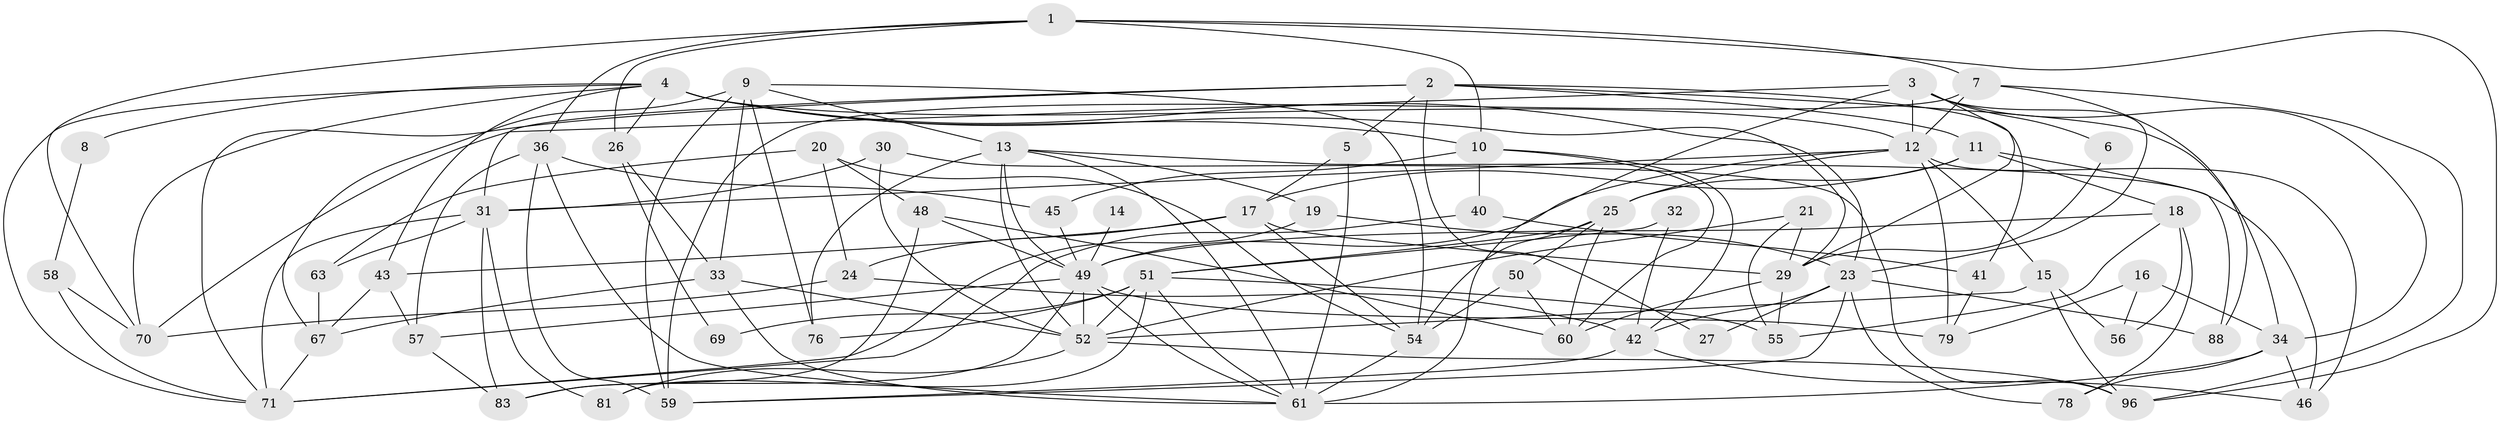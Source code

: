 // original degree distribution, {4: 0.25, 3: 0.3333333333333333, 6: 0.125, 2: 0.10416666666666667, 5: 0.13541666666666666, 7: 0.052083333333333336}
// Generated by graph-tools (version 1.1) at 2025/41/03/06/25 10:41:58]
// undirected, 64 vertices, 153 edges
graph export_dot {
graph [start="1"]
  node [color=gray90,style=filled];
  1 [super="+65"];
  2 [super="+39"];
  3 [super="+82"];
  4 [super="+75"];
  5;
  6;
  7 [super="+86"];
  8;
  9 [super="+28"];
  10 [super="+44"];
  11;
  12 [super="+22"];
  13 [super="+64"];
  14;
  15 [super="+90"];
  16;
  17 [super="+68"];
  18 [super="+92"];
  19;
  20 [super="+87"];
  21;
  23 [super="+47"];
  24;
  25 [super="+89"];
  26;
  27;
  29 [super="+84"];
  30;
  31 [super="+35"];
  32;
  33 [super="+38"];
  34 [super="+53"];
  36 [super="+37"];
  40;
  41;
  42 [super="+85"];
  43;
  45;
  46;
  48;
  49 [super="+91"];
  50;
  51 [super="+66"];
  52 [super="+62"];
  54 [super="+72"];
  55;
  56 [super="+93"];
  57;
  58;
  59;
  60;
  61 [super="+74"];
  63;
  67 [super="+95"];
  69;
  70 [super="+77"];
  71 [super="+73"];
  76 [super="+80"];
  78;
  79 [super="+94"];
  81;
  83;
  88;
  96;
  1 -- 70;
  1 -- 36;
  1 -- 26;
  1 -- 96;
  1 -- 10;
  1 -- 7;
  2 -- 34;
  2 -- 31;
  2 -- 5;
  2 -- 11;
  2 -- 27;
  2 -- 41;
  2 -- 71;
  3 -- 6;
  3 -- 29;
  3 -- 70 [weight=2];
  3 -- 34;
  3 -- 23;
  3 -- 12;
  3 -- 61;
  4 -- 10;
  4 -- 43;
  4 -- 71;
  4 -- 70;
  4 -- 12;
  4 -- 23;
  4 -- 8;
  4 -- 26;
  4 -- 29;
  5 -- 17;
  5 -- 61;
  6 -- 29;
  7 -- 59;
  7 -- 88;
  7 -- 96;
  7 -- 12;
  8 -- 58;
  9 -- 59;
  9 -- 33;
  9 -- 67;
  9 -- 13;
  9 -- 54;
  9 -- 76;
  10 -- 40;
  10 -- 42;
  10 -- 45;
  10 -- 60;
  11 -- 18;
  11 -- 17;
  11 -- 88;
  11 -- 25;
  12 -- 79 [weight=2];
  12 -- 31;
  12 -- 49;
  12 -- 25;
  12 -- 46;
  12 -- 15;
  13 -- 19;
  13 -- 52;
  13 -- 61;
  13 -- 46;
  13 -- 76;
  13 -- 49;
  14 -- 49 [weight=2];
  15 -- 52 [weight=2];
  15 -- 56;
  15 -- 96;
  16 -- 79;
  16 -- 34;
  16 -- 56 [weight=2];
  17 -- 43;
  17 -- 24;
  17 -- 54;
  17 -- 29;
  18 -- 56;
  18 -- 78;
  18 -- 55;
  18 -- 49;
  19 -- 23;
  19 -- 71;
  20 -- 63;
  20 -- 54;
  20 -- 24;
  20 -- 48;
  21 -- 29;
  21 -- 55;
  21 -- 52;
  23 -- 59;
  23 -- 88;
  23 -- 42;
  23 -- 27;
  23 -- 78;
  24 -- 42;
  24 -- 70;
  25 -- 50;
  25 -- 60;
  25 -- 54;
  25 -- 51;
  26 -- 69;
  26 -- 33;
  29 -- 60;
  29 -- 55;
  30 -- 52;
  30 -- 31;
  30 -- 96;
  31 -- 83;
  31 -- 71;
  31 -- 63;
  31 -- 81;
  32 -- 51;
  32 -- 42;
  33 -- 52;
  33 -- 67;
  33 -- 61;
  34 -- 78;
  34 -- 61 [weight=2];
  34 -- 46;
  36 -- 59 [weight=2];
  36 -- 61;
  36 -- 57;
  36 -- 45;
  40 -- 41;
  40 -- 71;
  41 -- 79;
  42 -- 59;
  42 -- 46;
  43 -- 57;
  43 -- 67;
  45 -- 49;
  48 -- 60;
  48 -- 83;
  48 -- 49;
  49 -- 52;
  49 -- 61;
  49 -- 57;
  49 -- 83;
  49 -- 79;
  50 -- 60;
  50 -- 54;
  51 -- 61;
  51 -- 81;
  51 -- 55;
  51 -- 69;
  51 -- 52;
  51 -- 76;
  52 -- 96;
  52 -- 81;
  54 -- 61;
  57 -- 83;
  58 -- 70;
  58 -- 71;
  63 -- 67;
  67 -- 71;
}
